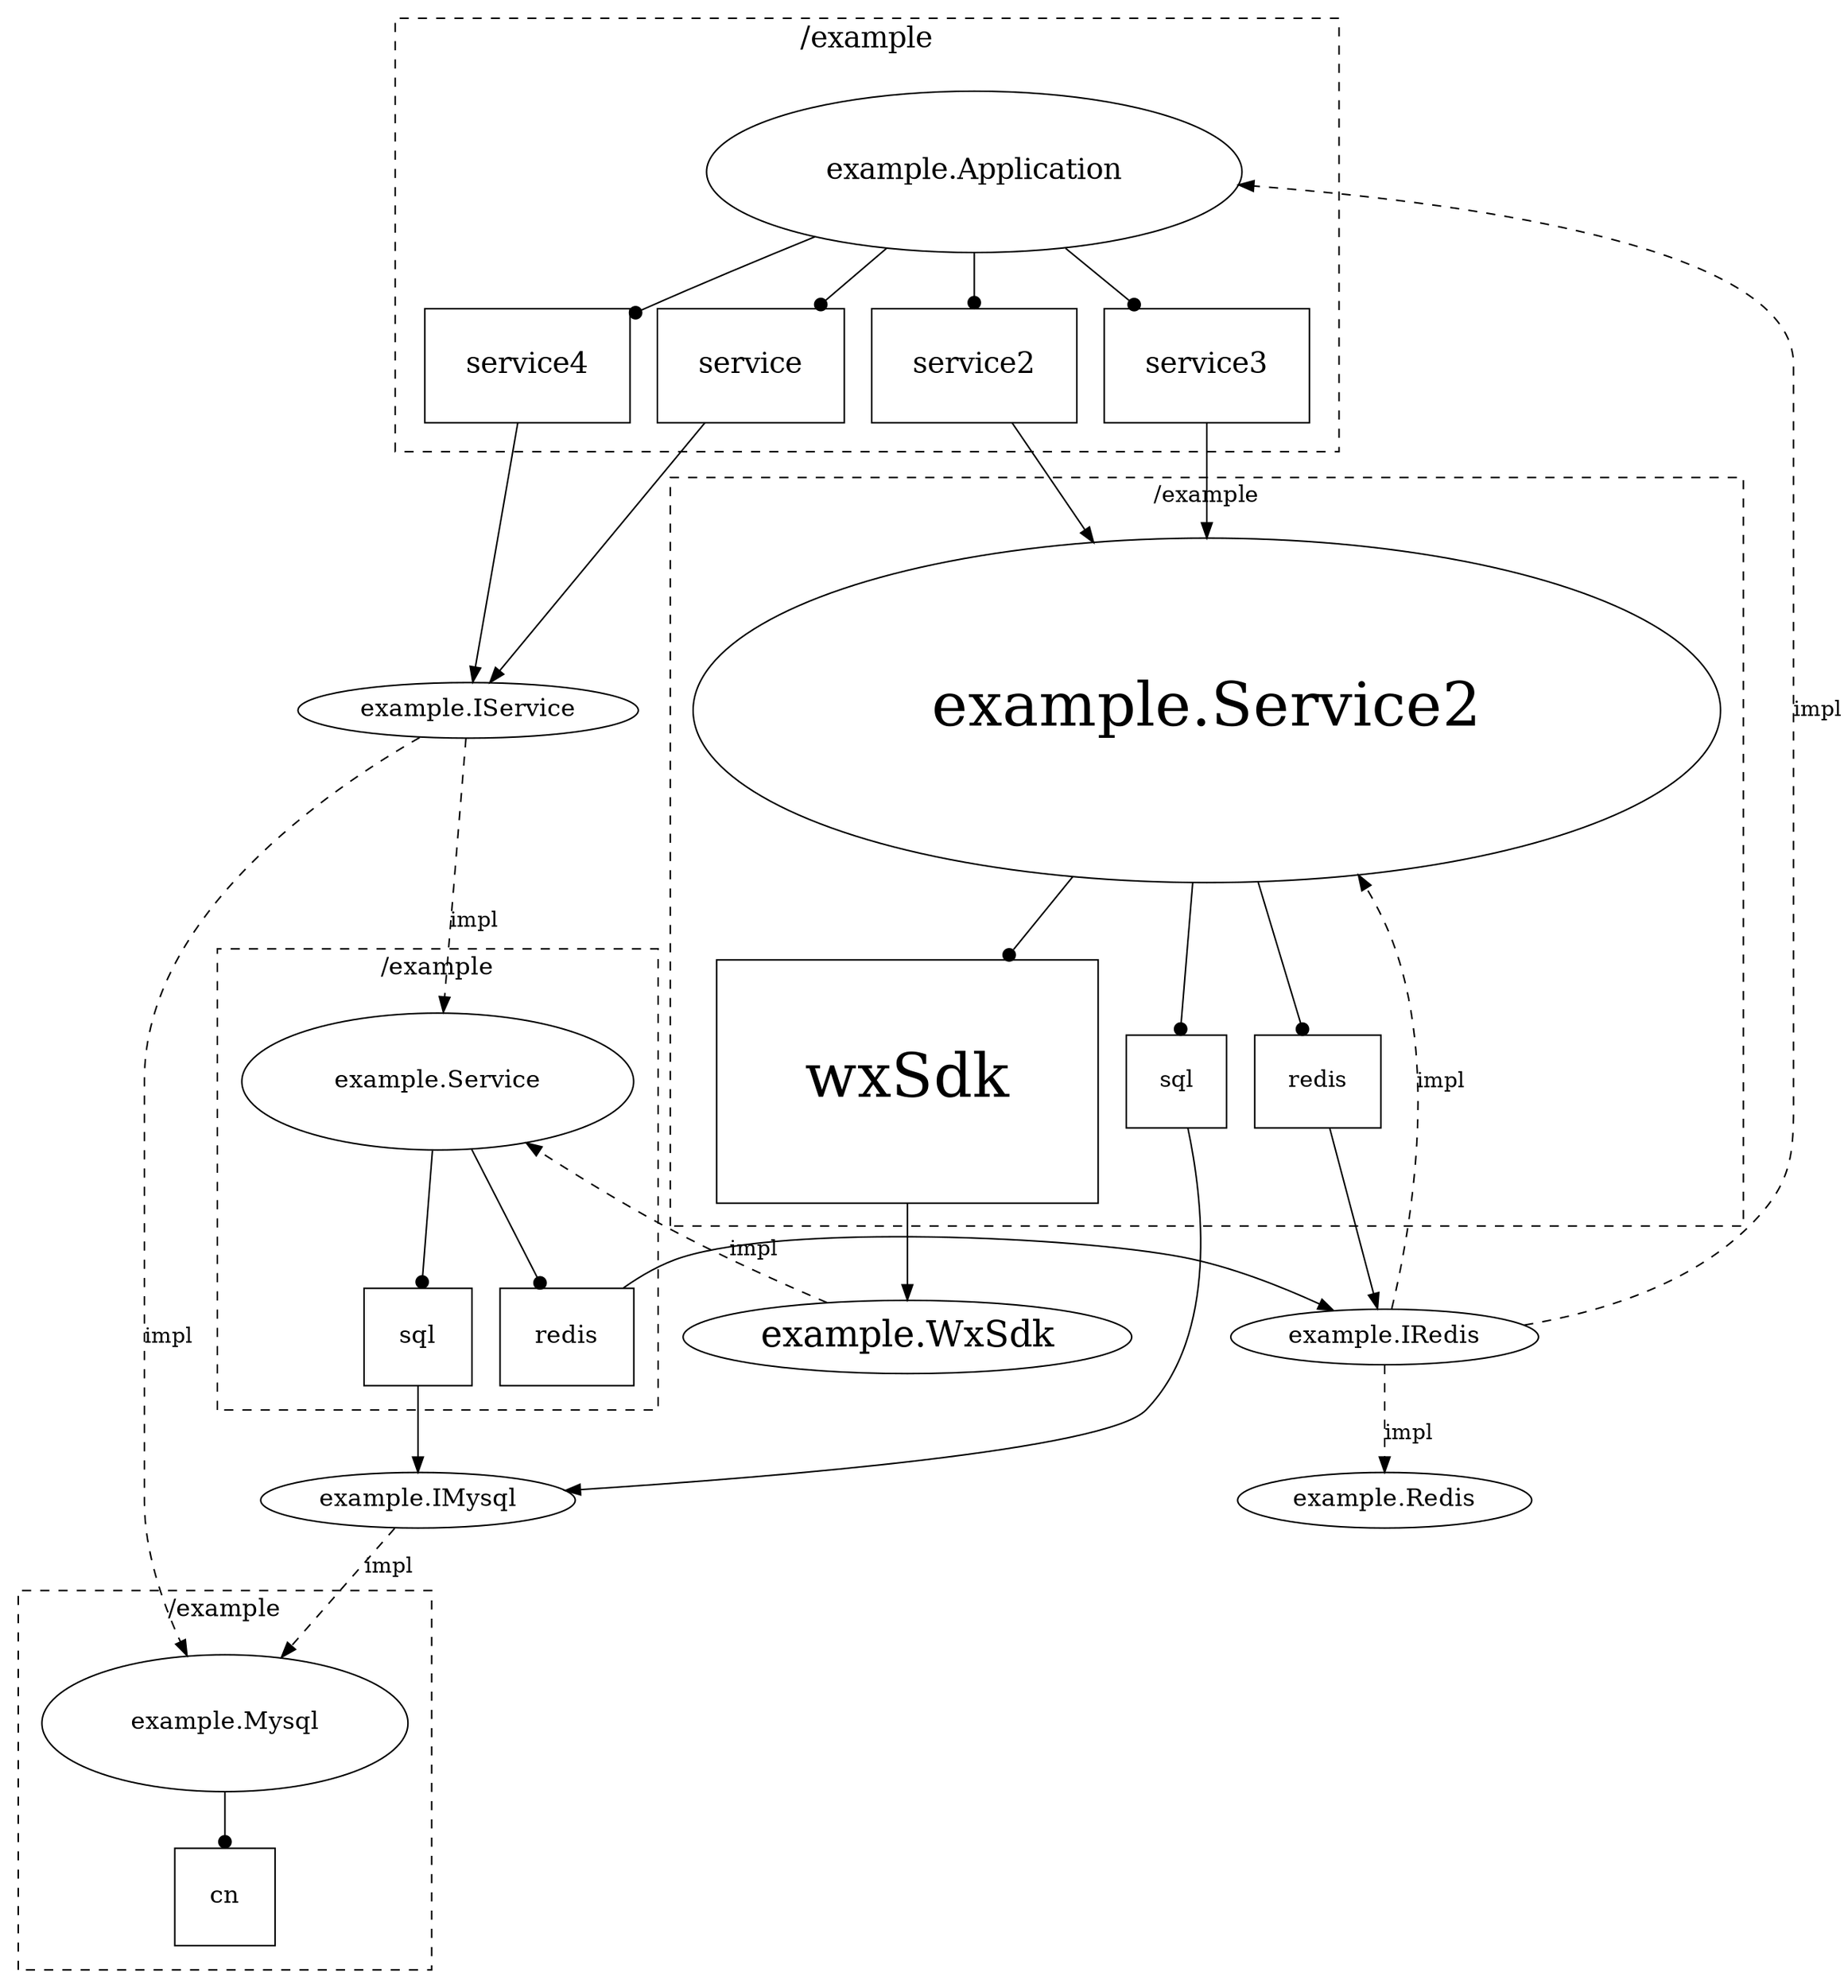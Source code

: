 digraph G {
	"example.Application"->"example.Application:service"[ arrowhead=dot ];
	"example.Application:service"->"example.IService";
	"example.IService"->"example.Service"[ label=impl, style=dashed ];
	"example.Service"->"example.Service:sql"[ arrowhead=dot ];
	"example.Service:sql"->"example.IMysql";
	"example.IMysql"->"example.Mysql"[ label=impl, style=dashed ];
	"example.Mysql"->"example.Mysql:cn"[ arrowhead=dot ];
	"example.Service"->"example.Service:redis"[ arrowhead=dot ];
	"example.Service:redis"->"example.IRedis";
	"example.IRedis"->"example.Application"[ label=impl, style=dashed ];
	"example.Application"->"example.Application:service4"[ arrowhead=dot ];
	"example.Application:service4"->"example.IService";
	"example.IService"->"example.Mysql"[ label=impl, style=dashed ];
	"example.Application"->"example.Application:service2"[ arrowhead=dot ];
	"example.Application:service2"->"example.Service2";
	"example.Service2"->"example.Service2:sql"[ arrowhead=dot ];
	"example.Service2:sql"->"example.IMysql";
	"example.Service2"->"example.Service2:redis"[ arrowhead=dot ];
	"example.Service2:redis"->"example.IRedis";
	"example.IRedis"->"example.Redis"[ label=impl, style=dashed ];
	"example.Service2"->"example.Service2:wxSdk"[ arrowhead=dot ];
	"example.Service2:wxSdk"->"example.WxSdk";
	"example.WxSdk"->"example.Service"[ label=impl, style=dashed ];
	"example.Application"->"example.Application:service3"[ arrowhead=dot ];
	"example.Application:service3"->"example.Service2";
	"example.IRedis"->"example.Service2"[ label=impl, style=dashed ];
	subgraph "cluster_example.Application" {
	fontsize=19;
	label="/example";
	labelloc=t;
	margin=19;
	style=dashed;
	"example.Application" [ fontsize=19, margin=0.38 ];
	"example.Application:service" [ fontsize=19, label=service, margin=0.38, shape=box ];
	"example.Application:service2" [ fontsize=19, label=service2, margin=0.38, shape=box ];
	"example.Application:service3" [ fontsize=19, label=service3, margin=0.38, shape=box ];
	"example.Application:service4" [ fontsize=19, label=service4, margin=0.38, shape=box ];

}
;
	subgraph "cluster_example.Mysql" {
	fontsize=16;
	label="/example";
	labelloc=t;
	margin=16;
	style=dashed;
	"example.Mysql" [ fontsize=16, margin=0.32 ];
	"example.Mysql:cn" [ fontsize=16, label=cn, margin=0.32, shape=box ];

}
;
	subgraph "cluster_example.Redis" {
	fontsize=16;
	label="/example";
	labelloc=t;
	margin=16;
	style=dashed;

}
;
	subgraph "cluster_example.Service" {
	fontsize=16;
	label="/example";
	labelloc=t;
	margin=16;
	style=dashed;
	"example.Service" [ fontsize=16, margin=0.32 ];
	"example.Service:redis" [ fontsize=16, label=redis, margin=0.32, shape=box ];
	"example.Service:sql" [ fontsize=16, label=sql, margin=0.32, shape=box ];

}
;
	subgraph "cluster_example.Service2" {
	fontsize=15;
	label="/example";
	labelloc=t;
	margin=15;
	style=dashed;
	"example.Service2" [ fontsize=40, margin=0.8 ];
	"example.Service2:redis" [ fontsize=15, label=redis, margin=0.3, shape=box ];
	"example.Service2:sql" [ fontsize=15, label=sql, margin=0.3, shape=box ];
	"example.Service2:wxSdk" [ fontsize=40, label=wxSdk, margin=0.8, shape=box ];

}
;
	"example.IMysql" [ fontsize=16 ];
	"example.IRedis" [ fontsize=16 ];
	"example.IService" [ fontsize=16 ];
	"example.Redis" [ fontsize=16 ];
	"example.WxSdk" [ fontsize=24 ];

}
